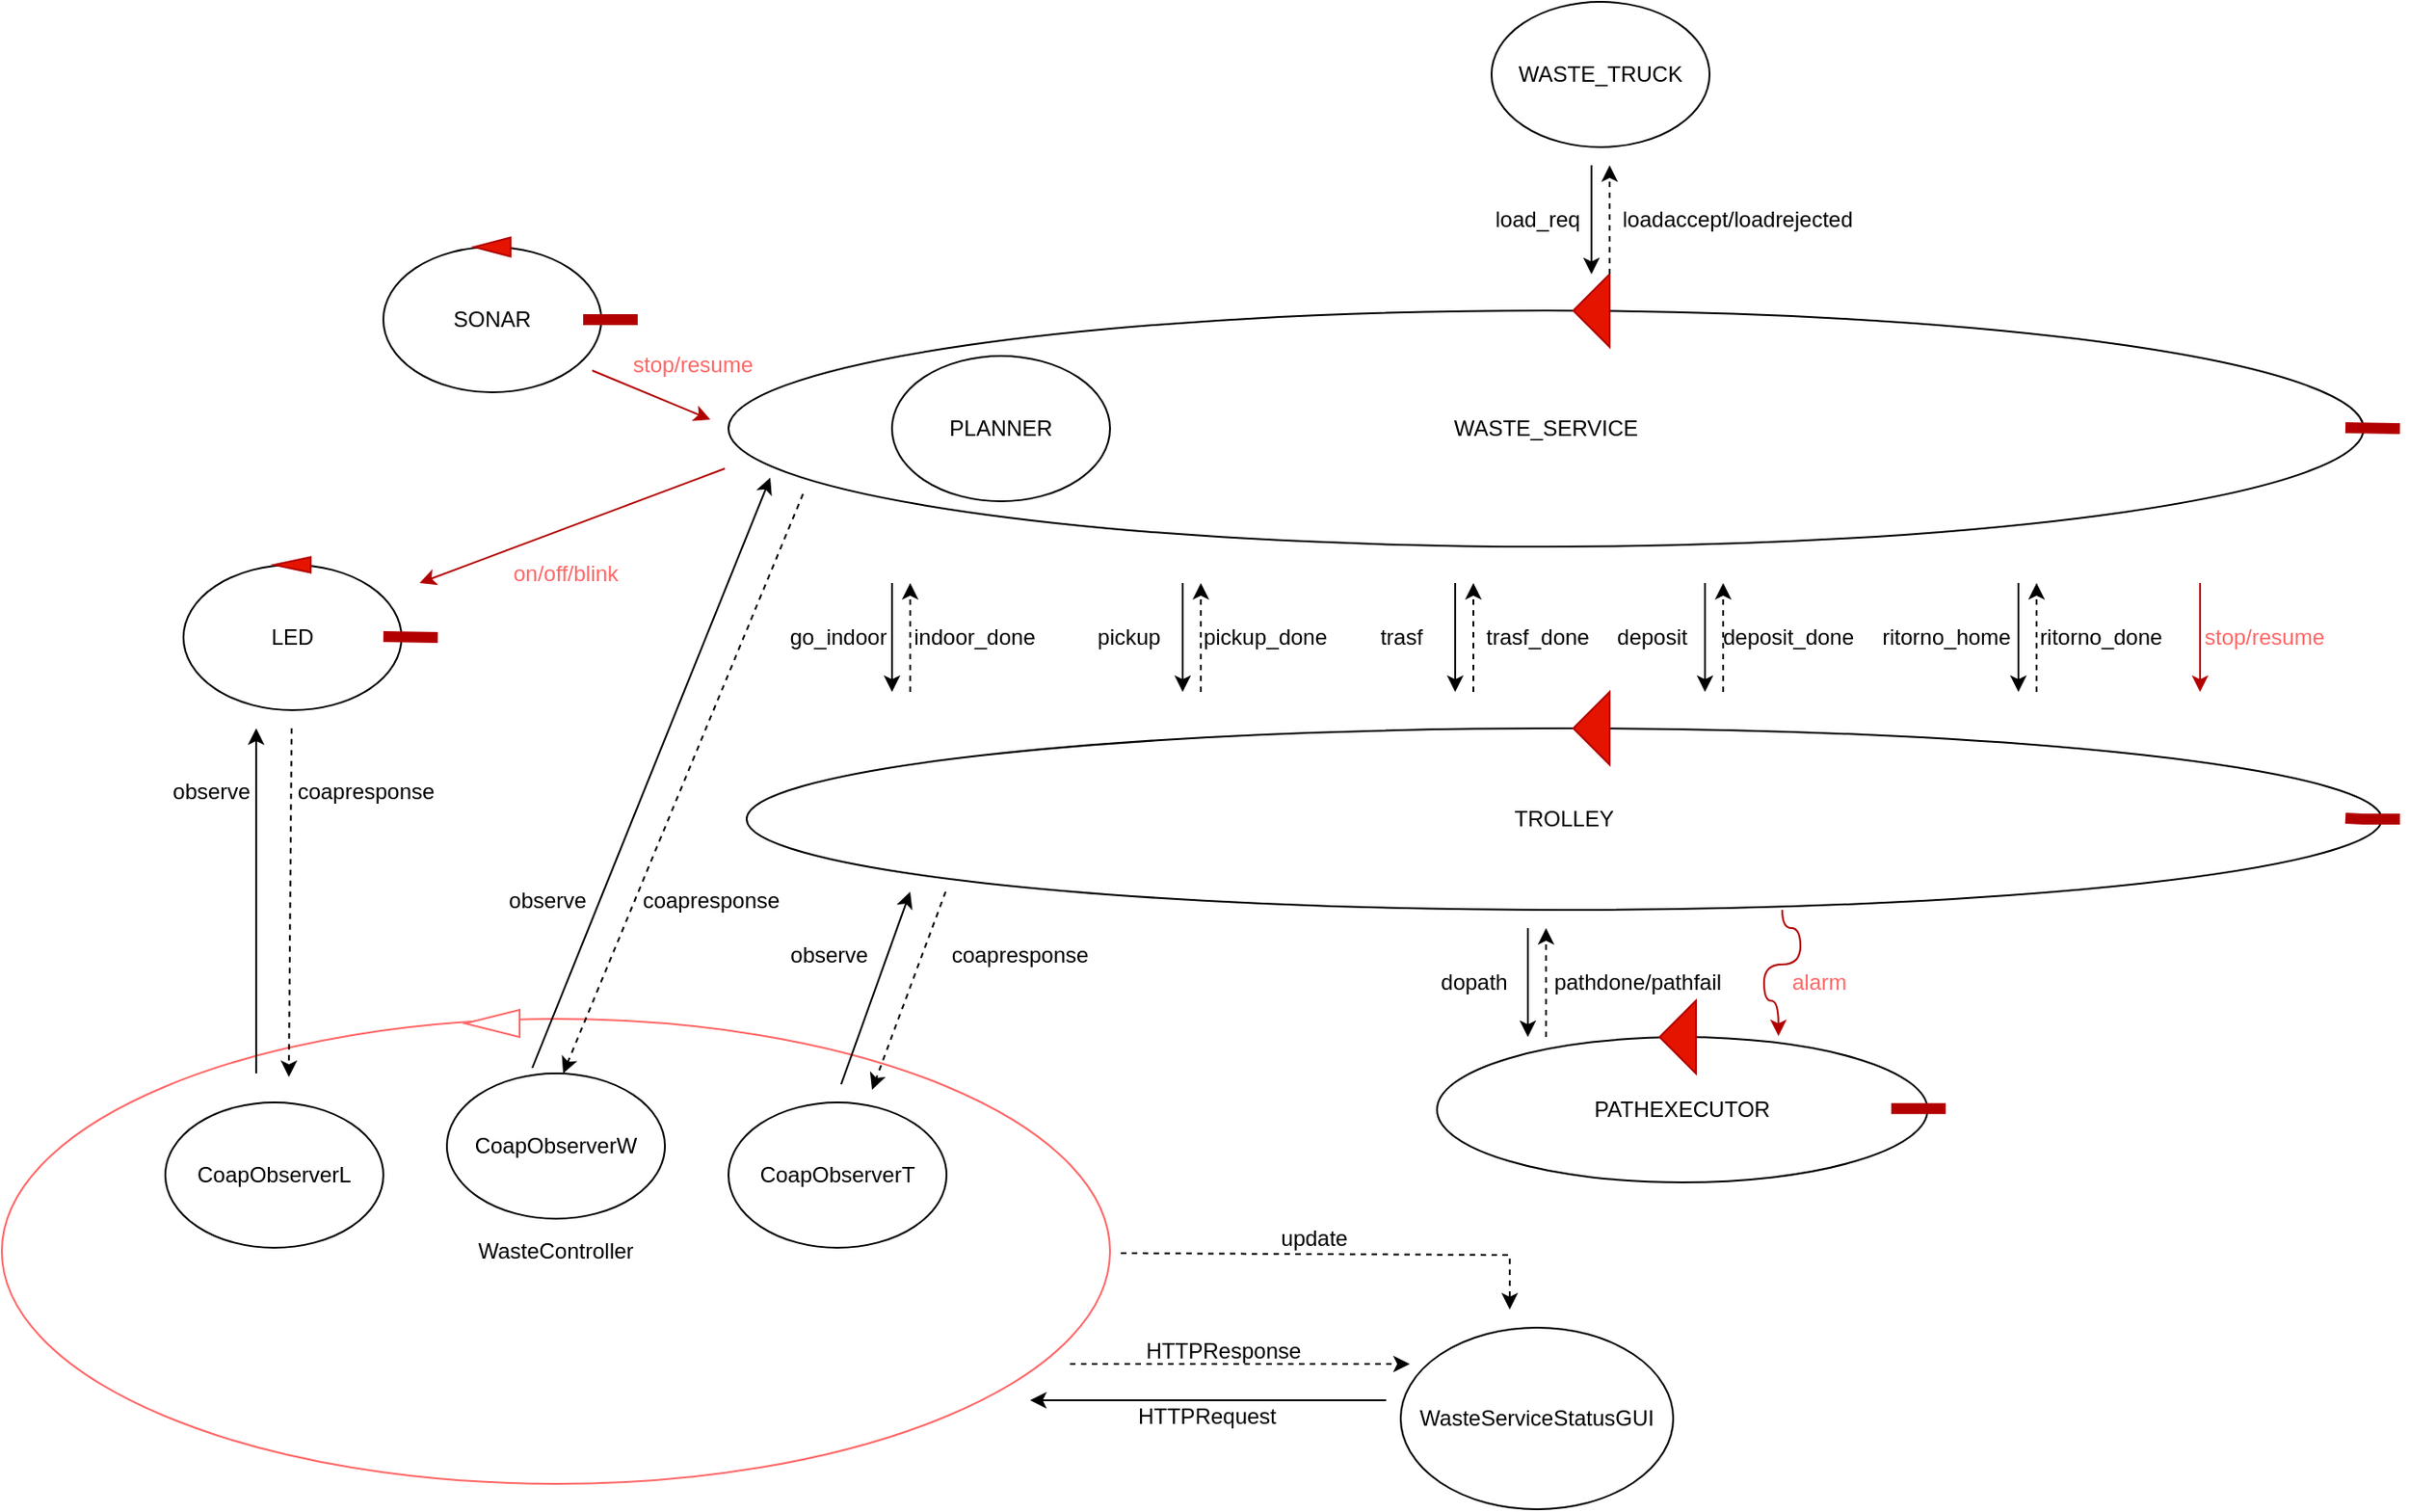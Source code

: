 <mxfile version="20.2.5" type="device" pages="2"><diagram id="VP4kHY7cP78jqSCIHrny" name="ArchitetturaFinale"><mxGraphModel dx="1298" dy="684" grid="1" gridSize="10" guides="1" tooltips="1" connect="1" arrows="1" fold="1" page="1" pageScale="1" pageWidth="827" pageHeight="1169" math="0" shadow="0"><root><mxCell id="0"/><mxCell id="1" parent="0"/><mxCell id="ic31pjHeyHfsKh_w9SgN-1" value="WASTE_TRUCK" style="ellipse;whiteSpace=wrap;html=1;" parent="1" vertex="1"><mxGeometry x="820" y="90" width="120" height="80" as="geometry"/></mxCell><mxCell id="ic31pjHeyHfsKh_w9SgN-2" value="WASTE_SERVICE" style="ellipse;whiteSpace=wrap;html=1;" parent="1" vertex="1"><mxGeometry x="400" y="260" width="900" height="130" as="geometry"/></mxCell><mxCell id="ic31pjHeyHfsKh_w9SgN-3" value="" style="shape=mxgraph.arrows2.wedgeArrow;html=1;fillColor=#e51400;bendable=0;rounded=0;strokeColor=#B20000;" parent="1" edge="1"><mxGeometry width="100" height="100" relative="1" as="geometry"><mxPoint x="885" y="260" as="sourcePoint"/><mxPoint x="865" y="260" as="targetPoint"/></mxGeometry></mxCell><mxCell id="ic31pjHeyHfsKh_w9SgN-4" value="" style="endArrow=none;html=1;rounded=0;fillColor=#e51400;strokeColor=#B20000;strokeWidth=6;" parent="1" edge="1"><mxGeometry width="50" height="50" relative="1" as="geometry"><mxPoint x="1290" y="324.5" as="sourcePoint"/><mxPoint x="1320" y="325" as="targetPoint"/></mxGeometry></mxCell><mxCell id="ic31pjHeyHfsKh_w9SgN-5" value="PLANNER" style="ellipse;whiteSpace=wrap;html=1;" parent="1" vertex="1"><mxGeometry x="490" y="285" width="120" height="80" as="geometry"/></mxCell><mxCell id="ic31pjHeyHfsKh_w9SgN-6" value="TROLLEY" style="ellipse;whiteSpace=wrap;html=1;" parent="1" vertex="1"><mxGeometry x="410" y="490" width="900" height="100" as="geometry"/></mxCell><mxCell id="ic31pjHeyHfsKh_w9SgN-7" value="" style="endArrow=none;html=1;rounded=0;fillColor=#e51400;strokeColor=#B20000;strokeWidth=6;" parent="1" edge="1"><mxGeometry width="50" height="50" relative="1" as="geometry"><mxPoint x="1290" y="539.5" as="sourcePoint"/><mxPoint x="1320" y="540" as="targetPoint"/><Array as="points"><mxPoint x="1300" y="540"/></Array></mxGeometry></mxCell><mxCell id="ic31pjHeyHfsKh_w9SgN-8" value="" style="endArrow=classic;html=1;rounded=0;strokeWidth=1;" parent="1" edge="1"><mxGeometry width="50" height="50" relative="1" as="geometry"><mxPoint x="490" y="410" as="sourcePoint"/><mxPoint x="490" y="470" as="targetPoint"/></mxGeometry></mxCell><mxCell id="ic31pjHeyHfsKh_w9SgN-9" value="go_indoor" style="text;html=1;align=center;verticalAlign=middle;resizable=0;points=[];autosize=1;strokeColor=none;fillColor=none;" parent="1" vertex="1"><mxGeometry x="420" y="425" width="80" height="30" as="geometry"/></mxCell><mxCell id="ic31pjHeyHfsKh_w9SgN-10" value="" style="endArrow=classic;html=1;rounded=0;strokeWidth=1;dashed=1;" parent="1" edge="1"><mxGeometry width="50" height="50" relative="1" as="geometry"><mxPoint x="500" y="470" as="sourcePoint"/><mxPoint x="500" y="410" as="targetPoint"/></mxGeometry></mxCell><mxCell id="ic31pjHeyHfsKh_w9SgN-11" value="indoor_done" style="text;html=1;align=center;verticalAlign=middle;resizable=0;points=[];autosize=1;strokeColor=none;fillColor=none;" parent="1" vertex="1"><mxGeometry x="490" y="425" width="90" height="30" as="geometry"/></mxCell><mxCell id="ic31pjHeyHfsKh_w9SgN-12" value="" style="endArrow=classic;html=1;rounded=0;strokeWidth=1;" parent="1" edge="1"><mxGeometry width="50" height="50" relative="1" as="geometry"><mxPoint x="650" y="410" as="sourcePoint"/><mxPoint x="650" y="470" as="targetPoint"/></mxGeometry></mxCell><mxCell id="ic31pjHeyHfsKh_w9SgN-13" value="pickup" style="text;html=1;align=center;verticalAlign=middle;resizable=0;points=[];autosize=1;strokeColor=none;fillColor=none;" parent="1" vertex="1"><mxGeometry x="590" y="425" width="60" height="30" as="geometry"/></mxCell><mxCell id="ic31pjHeyHfsKh_w9SgN-14" value="" style="endArrow=classic;html=1;rounded=0;strokeWidth=1;dashed=1;" parent="1" edge="1"><mxGeometry width="50" height="50" relative="1" as="geometry"><mxPoint x="660" y="470" as="sourcePoint"/><mxPoint x="660" y="410" as="targetPoint"/></mxGeometry></mxCell><mxCell id="ic31pjHeyHfsKh_w9SgN-15" value="pickup_done" style="text;html=1;align=center;verticalAlign=middle;resizable=0;points=[];autosize=1;strokeColor=none;fillColor=none;" parent="1" vertex="1"><mxGeometry x="650" y="425" width="90" height="30" as="geometry"/></mxCell><mxCell id="ic31pjHeyHfsKh_w9SgN-16" value="" style="endArrow=classic;html=1;rounded=0;strokeWidth=1;" parent="1" edge="1"><mxGeometry width="50" height="50" relative="1" as="geometry"><mxPoint x="800" y="410" as="sourcePoint"/><mxPoint x="800" y="470" as="targetPoint"/></mxGeometry></mxCell><mxCell id="ic31pjHeyHfsKh_w9SgN-17" value="trasf" style="text;html=1;align=center;verticalAlign=middle;resizable=0;points=[];autosize=1;strokeColor=none;fillColor=none;" parent="1" vertex="1"><mxGeometry x="745" y="425" width="50" height="30" as="geometry"/></mxCell><mxCell id="ic31pjHeyHfsKh_w9SgN-18" value="" style="endArrow=classic;html=1;rounded=0;strokeWidth=1;dashed=1;" parent="1" edge="1"><mxGeometry width="50" height="50" relative="1" as="geometry"><mxPoint x="810" y="470" as="sourcePoint"/><mxPoint x="810" y="410" as="targetPoint"/></mxGeometry></mxCell><mxCell id="ic31pjHeyHfsKh_w9SgN-19" value="trasf_done" style="text;html=1;align=center;verticalAlign=middle;resizable=0;points=[];autosize=1;strokeColor=none;fillColor=none;" parent="1" vertex="1"><mxGeometry x="805" y="425" width="80" height="30" as="geometry"/></mxCell><mxCell id="ic31pjHeyHfsKh_w9SgN-20" value="" style="endArrow=classic;html=1;rounded=0;strokeWidth=1;" parent="1" edge="1"><mxGeometry width="50" height="50" relative="1" as="geometry"><mxPoint x="937.5" y="410" as="sourcePoint"/><mxPoint x="937.5" y="470" as="targetPoint"/><Array as="points"><mxPoint x="937.5" y="430"/></Array></mxGeometry></mxCell><mxCell id="ic31pjHeyHfsKh_w9SgN-21" value="deposit" style="text;html=1;align=center;verticalAlign=middle;resizable=0;points=[];autosize=1;strokeColor=none;fillColor=none;" parent="1" vertex="1"><mxGeometry x="877.5" y="425" width="60" height="30" as="geometry"/></mxCell><mxCell id="ic31pjHeyHfsKh_w9SgN-22" value="" style="endArrow=classic;html=1;rounded=0;strokeWidth=1;dashed=1;" parent="1" edge="1"><mxGeometry width="50" height="50" relative="1" as="geometry"><mxPoint x="947.5" y="470" as="sourcePoint"/><mxPoint x="947.5" y="410" as="targetPoint"/></mxGeometry></mxCell><mxCell id="ic31pjHeyHfsKh_w9SgN-23" value="deposit_done" style="text;html=1;align=center;verticalAlign=middle;resizable=0;points=[];autosize=1;strokeColor=none;fillColor=none;" parent="1" vertex="1"><mxGeometry x="932.5" y="425" width="100" height="30" as="geometry"/></mxCell><mxCell id="ic31pjHeyHfsKh_w9SgN-24" value="" style="endArrow=classic;html=1;rounded=0;strokeWidth=1;" parent="1" edge="1"><mxGeometry width="50" height="50" relative="1" as="geometry"><mxPoint x="1110" y="410" as="sourcePoint"/><mxPoint x="1110" y="470" as="targetPoint"/></mxGeometry></mxCell><mxCell id="ic31pjHeyHfsKh_w9SgN-25" value="ritorno_home" style="text;html=1;align=center;verticalAlign=middle;resizable=0;points=[];autosize=1;strokeColor=none;fillColor=none;" parent="1" vertex="1"><mxGeometry x="1025" y="425" width="90" height="30" as="geometry"/></mxCell><mxCell id="ic31pjHeyHfsKh_w9SgN-26" value="" style="endArrow=classic;html=1;rounded=0;strokeWidth=1;dashed=1;" parent="1" edge="1"><mxGeometry width="50" height="50" relative="1" as="geometry"><mxPoint x="1120" y="470" as="sourcePoint"/><mxPoint x="1120" y="410" as="targetPoint"/><Array as="points"><mxPoint x="1120" y="430"/></Array></mxGeometry></mxCell><mxCell id="ic31pjHeyHfsKh_w9SgN-27" value="ritorno_done" style="text;html=1;align=center;verticalAlign=middle;resizable=0;points=[];autosize=1;strokeColor=none;fillColor=none;" parent="1" vertex="1"><mxGeometry x="1110" y="425" width="90" height="30" as="geometry"/></mxCell><mxCell id="ic31pjHeyHfsKh_w9SgN-28" value="" style="endArrow=classic;html=1;rounded=0;strokeWidth=1;fillColor=#e51400;strokeColor=#B20000;" parent="1" edge="1"><mxGeometry width="50" height="50" relative="1" as="geometry"><mxPoint x="1210" y="410" as="sourcePoint"/><mxPoint x="1210" y="470" as="targetPoint"/></mxGeometry></mxCell><mxCell id="ic31pjHeyHfsKh_w9SgN-29" value="&lt;font color=&quot;#ff6666&quot;&gt;stop/resume&lt;/font&gt;" style="text;html=1;align=center;verticalAlign=middle;resizable=0;points=[];autosize=1;strokeColor=none;fillColor=none;" parent="1" vertex="1"><mxGeometry x="1200" y="425" width="90" height="30" as="geometry"/></mxCell><mxCell id="ic31pjHeyHfsKh_w9SgN-30" value="" style="endArrow=classic;html=1;rounded=0;strokeWidth=1;" parent="1" edge="1"><mxGeometry width="50" height="50" relative="1" as="geometry"><mxPoint x="875" y="180" as="sourcePoint"/><mxPoint x="875" y="240" as="targetPoint"/></mxGeometry></mxCell><mxCell id="ic31pjHeyHfsKh_w9SgN-31" value="load_req" style="text;html=1;align=center;verticalAlign=middle;resizable=0;points=[];autosize=1;strokeColor=none;fillColor=none;" parent="1" vertex="1"><mxGeometry x="810" y="195" width="70" height="30" as="geometry"/></mxCell><mxCell id="ic31pjHeyHfsKh_w9SgN-32" value="" style="endArrow=classic;html=1;rounded=0;strokeWidth=1;dashed=1;" parent="1" edge="1"><mxGeometry width="50" height="50" relative="1" as="geometry"><mxPoint x="885" y="240" as="sourcePoint"/><mxPoint x="885" y="180" as="targetPoint"/></mxGeometry></mxCell><mxCell id="ic31pjHeyHfsKh_w9SgN-33" value="loadaccept/loadrejected" style="text;html=1;align=center;verticalAlign=middle;resizable=0;points=[];autosize=1;strokeColor=none;fillColor=none;" parent="1" vertex="1"><mxGeometry x="880" y="195" width="150" height="30" as="geometry"/></mxCell><mxCell id="ic31pjHeyHfsKh_w9SgN-34" value="&lt;font color=&quot;#000000&quot;&gt;PATHEXECUTOR&lt;/font&gt;" style="ellipse;whiteSpace=wrap;html=1;fontColor=#FF6666;" parent="1" vertex="1"><mxGeometry x="790" y="660" width="270" height="80" as="geometry"/></mxCell><mxCell id="ic31pjHeyHfsKh_w9SgN-35" value="" style="endArrow=classic;html=1;rounded=0;strokeWidth=1;" parent="1" edge="1"><mxGeometry width="50" height="50" relative="1" as="geometry"><mxPoint x="840" y="600" as="sourcePoint"/><mxPoint x="840" y="660" as="targetPoint"/></mxGeometry></mxCell><mxCell id="ic31pjHeyHfsKh_w9SgN-36" value="dopath" style="text;html=1;align=center;verticalAlign=middle;resizable=0;points=[];autosize=1;strokeColor=none;fillColor=none;" parent="1" vertex="1"><mxGeometry x="780" y="615" width="60" height="30" as="geometry"/></mxCell><mxCell id="ic31pjHeyHfsKh_w9SgN-37" value="" style="endArrow=classic;html=1;rounded=0;strokeWidth=1;dashed=1;" parent="1" edge="1"><mxGeometry width="50" height="50" relative="1" as="geometry"><mxPoint x="850" y="660" as="sourcePoint"/><mxPoint x="850" y="600" as="targetPoint"/></mxGeometry></mxCell><mxCell id="ic31pjHeyHfsKh_w9SgN-38" value="pathdone/pathfail" style="text;html=1;align=center;verticalAlign=middle;resizable=0;points=[];autosize=1;strokeColor=none;fillColor=none;" parent="1" vertex="1"><mxGeometry x="840" y="615" width="120" height="30" as="geometry"/></mxCell><mxCell id="ic31pjHeyHfsKh_w9SgN-39" value="" style="endArrow=classic;html=1;rounded=0;strokeWidth=1;fillColor=#e51400;strokeColor=#B20000;edgeStyle=orthogonalEdgeStyle;curved=1;entryX=0.696;entryY=-0.007;entryDx=0;entryDy=0;entryPerimeter=0;" parent="1" target="ic31pjHeyHfsKh_w9SgN-34" edge="1"><mxGeometry width="50" height="50" relative="1" as="geometry"><mxPoint x="980" y="590" as="sourcePoint"/><mxPoint x="980" y="650" as="targetPoint"/><Array as="points"><mxPoint x="980" y="600"/><mxPoint x="990" y="600"/><mxPoint x="990" y="620"/><mxPoint x="970" y="620"/><mxPoint x="970" y="640"/><mxPoint x="978" y="640"/></Array></mxGeometry></mxCell><mxCell id="ic31pjHeyHfsKh_w9SgN-40" value="&lt;font color=&quot;#ff6666&quot;&gt;alarm&lt;/font&gt;" style="text;html=1;align=center;verticalAlign=middle;resizable=0;points=[];autosize=1;strokeColor=none;fillColor=none;fontColor=#000000;" parent="1" vertex="1"><mxGeometry x="975" y="615" width="50" height="30" as="geometry"/></mxCell><mxCell id="ic31pjHeyHfsKh_w9SgN-41" value="LED" style="ellipse;whiteSpace=wrap;html=1;" parent="1" vertex="1"><mxGeometry x="100" y="400" width="120" height="80" as="geometry"/></mxCell><mxCell id="ic31pjHeyHfsKh_w9SgN-42" value="" style="shape=mxgraph.arrows2.wedgeArrow;html=1;fillColor=#e51400;bendable=0;rounded=0;strokeColor=#B20000;" parent="1" edge="1"><mxGeometry width="100" height="100" relative="1" as="geometry"><mxPoint x="885" y="490" as="sourcePoint"/><mxPoint x="865" y="490" as="targetPoint"/></mxGeometry></mxCell><mxCell id="ic31pjHeyHfsKh_w9SgN-43" value="" style="endArrow=none;html=1;rounded=0;fillColor=#e51400;strokeColor=#B20000;strokeWidth=6;" parent="1" edge="1"><mxGeometry width="50" height="50" relative="1" as="geometry"><mxPoint x="210" y="439.5" as="sourcePoint"/><mxPoint x="240" y="440" as="targetPoint"/></mxGeometry></mxCell><mxCell id="ic31pjHeyHfsKh_w9SgN-44" value="" style="shape=mxgraph.arrows2.wedgeArrow;html=1;fillColor=#e51400;bendable=0;rounded=0;strokeColor=#B20000;startWidth=4.211;" parent="1" edge="1"><mxGeometry width="100" height="100" relative="1" as="geometry"><mxPoint x="170" y="400" as="sourcePoint"/><mxPoint x="150" y="400" as="targetPoint"/></mxGeometry></mxCell><mxCell id="ic31pjHeyHfsKh_w9SgN-45" value="SONAR" style="ellipse;whiteSpace=wrap;html=1;" parent="1" vertex="1"><mxGeometry x="210" y="225" width="120" height="80" as="geometry"/></mxCell><mxCell id="ic31pjHeyHfsKh_w9SgN-46" value="" style="endArrow=none;html=1;rounded=0;fillColor=#e51400;strokeColor=#B20000;strokeWidth=6;" parent="1" edge="1"><mxGeometry width="50" height="50" relative="1" as="geometry"><mxPoint x="320" y="265" as="sourcePoint"/><mxPoint x="350" y="265" as="targetPoint"/></mxGeometry></mxCell><mxCell id="ic31pjHeyHfsKh_w9SgN-47" value="" style="shape=mxgraph.arrows2.wedgeArrow;html=1;fillColor=#e51400;bendable=0;rounded=0;strokeColor=#B20000;startWidth=5.263;" parent="1" edge="1"><mxGeometry width="100" height="100" relative="1" as="geometry"><mxPoint x="280" y="225" as="sourcePoint"/><mxPoint x="260" y="225" as="targetPoint"/></mxGeometry></mxCell><mxCell id="ic31pjHeyHfsKh_w9SgN-48" value="" style="endArrow=classic;html=1;rounded=0;strokeWidth=1;fillColor=#e51400;strokeColor=#B20000;" parent="1" edge="1"><mxGeometry width="50" height="50" relative="1" as="geometry"><mxPoint x="398" y="347" as="sourcePoint"/><mxPoint x="230" y="410" as="targetPoint"/></mxGeometry></mxCell><mxCell id="ic31pjHeyHfsKh_w9SgN-49" value="&lt;font color=&quot;#ff6666&quot;&gt;on/off/blink&lt;/font&gt;" style="text;html=1;align=center;verticalAlign=middle;resizable=0;points=[];autosize=1;strokeColor=none;fillColor=none;" parent="1" vertex="1"><mxGeometry x="270" y="390" width="80" height="30" as="geometry"/></mxCell><mxCell id="ic31pjHeyHfsKh_w9SgN-50" value="" style="endArrow=classic;html=1;rounded=0;strokeWidth=1;fillColor=#e51400;strokeColor=#B20000;" parent="1" edge="1"><mxGeometry width="50" height="50" relative="1" as="geometry"><mxPoint x="325" y="293.0" as="sourcePoint"/><mxPoint x="390" y="320" as="targetPoint"/></mxGeometry></mxCell><mxCell id="ic31pjHeyHfsKh_w9SgN-51" value="&lt;font color=&quot;#ff6666&quot;&gt;stop/resume&lt;/font&gt;" style="text;html=1;align=center;verticalAlign=middle;resizable=0;points=[];autosize=1;strokeColor=none;fillColor=none;" parent="1" vertex="1"><mxGeometry x="335" y="275" width="90" height="30" as="geometry"/></mxCell><mxCell id="ic31pjHeyHfsKh_w9SgN-56" value="&lt;font color=&quot;#000000&quot;&gt;observe&lt;br&gt;&lt;/font&gt;" style="text;html=1;align=center;verticalAlign=middle;resizable=0;points=[];autosize=1;strokeColor=none;fillColor=none;fontColor=#FF6666;" parent="1" vertex="1"><mxGeometry x="80" y="510" width="70" height="30" as="geometry"/></mxCell><mxCell id="ic31pjHeyHfsKh_w9SgN-57" value="coapresponse" style="text;html=1;align=center;verticalAlign=middle;resizable=0;points=[];autosize=1;strokeColor=none;fillColor=none;fontColor=#000000;" parent="1" vertex="1"><mxGeometry x="150" y="510" width="100" height="30" as="geometry"/></mxCell><mxCell id="ic31pjHeyHfsKh_w9SgN-60" value="&lt;font color=&quot;#000000&quot;&gt;observe&lt;br&gt;&lt;/font&gt;" style="text;html=1;align=center;verticalAlign=middle;resizable=0;points=[];autosize=1;strokeColor=none;fillColor=none;fontColor=#FF6666;" parent="1" vertex="1"><mxGeometry x="420" y="600" width="70" height="30" as="geometry"/></mxCell><mxCell id="ic31pjHeyHfsKh_w9SgN-61" value="coapresponse" style="text;html=1;align=center;verticalAlign=middle;resizable=0;points=[];autosize=1;strokeColor=none;fillColor=none;fontColor=#000000;" parent="1" vertex="1"><mxGeometry x="510" y="600" width="100" height="30" as="geometry"/></mxCell><mxCell id="ic31pjHeyHfsKh_w9SgN-62" value="" style="endArrow=none;html=1;rounded=0;fillColor=#e51400;strokeColor=#B20000;strokeWidth=6;" parent="1" edge="1"><mxGeometry width="50" height="50" relative="1" as="geometry"><mxPoint x="1040" y="699.33" as="sourcePoint"/><mxPoint x="1070" y="699.33" as="targetPoint"/></mxGeometry></mxCell><mxCell id="ic31pjHeyHfsKh_w9SgN-63" value="" style="shape=mxgraph.arrows2.wedgeArrow;html=1;fillColor=#e51400;bendable=0;rounded=0;strokeColor=#B20000;" parent="1" edge="1"><mxGeometry width="100" height="100" relative="1" as="geometry"><mxPoint x="932.5" y="660" as="sourcePoint"/><mxPoint x="912.5" y="660" as="targetPoint"/></mxGeometry></mxCell><mxCell id="ic31pjHeyHfsKh_w9SgN-66" value="WasteServiceStatusGUI" style="ellipse;whiteSpace=wrap;html=1;" parent="1" vertex="1"><mxGeometry x="770" y="820" width="150" height="100" as="geometry"/></mxCell><mxCell id="ic31pjHeyHfsKh_w9SgN-65" value="WasteController" style="ellipse;whiteSpace=wrap;html=1;strokeColor=#FF6666;" parent="1" vertex="1"><mxGeometry y="650" width="610" height="256" as="geometry"/></mxCell><mxCell id="ic31pjHeyHfsKh_w9SgN-53" value="CoapObserverL" style="ellipse;whiteSpace=wrap;html=1;" parent="1" vertex="1"><mxGeometry x="90" y="696" width="120" height="80" as="geometry"/></mxCell><mxCell id="ic31pjHeyHfsKh_w9SgN-64" value="CoapObserverW" style="ellipse;whiteSpace=wrap;html=1;" parent="1" vertex="1"><mxGeometry x="245" y="680" width="120" height="80" as="geometry"/></mxCell><mxCell id="ic31pjHeyHfsKh_w9SgN-68" value="" style="html=1;shadow=0;dashed=0;align=center;verticalAlign=middle;shape=mxgraph.arrows2.arrow;dy=0.6;dx=40;flipH=1;notch=0;fontColor=#000000;strokeColor=#FF6666;" parent="1" vertex="1"><mxGeometry x="255" y="645" width="30" height="15" as="geometry"/></mxCell><mxCell id="ic31pjHeyHfsKh_w9SgN-52" value="CoapObserverT" style="ellipse;whiteSpace=wrap;html=1;" parent="1" vertex="1"><mxGeometry x="400" y="696" width="120" height="80" as="geometry"/></mxCell><mxCell id="ic31pjHeyHfsKh_w9SgN-54" value="" style="endArrow=classic;html=1;rounded=0;fontColor=#FF6666;curved=1;" parent="1" edge="1"><mxGeometry width="50" height="50" relative="1" as="geometry"><mxPoint x="140" y="680" as="sourcePoint"/><mxPoint x="140" y="490" as="targetPoint"/></mxGeometry></mxCell><mxCell id="ic31pjHeyHfsKh_w9SgN-55" value="" style="endArrow=classic;html=1;rounded=0;fontColor=#FF6666;curved=1;dashed=1;" parent="1" edge="1"><mxGeometry width="50" height="50" relative="1" as="geometry"><mxPoint x="159.5" y="490" as="sourcePoint"/><mxPoint x="158" y="682" as="targetPoint"/></mxGeometry></mxCell><mxCell id="ic31pjHeyHfsKh_w9SgN-58" value="" style="endArrow=classic;html=1;rounded=0;fontColor=#FF6666;curved=1;" parent="1" edge="1"><mxGeometry width="50" height="50" relative="1" as="geometry"><mxPoint x="462" y="686" as="sourcePoint"/><mxPoint x="500" y="580" as="targetPoint"/></mxGeometry></mxCell><mxCell id="ic31pjHeyHfsKh_w9SgN-59" value="" style="endArrow=classic;html=1;rounded=0;fontColor=#FF6666;curved=1;dashed=1;" parent="1" edge="1"><mxGeometry width="50" height="50" relative="1" as="geometry"><mxPoint x="519.5" y="580" as="sourcePoint"/><mxPoint x="479" y="689" as="targetPoint"/></mxGeometry></mxCell><mxCell id="ic31pjHeyHfsKh_w9SgN-70" value="&lt;font color=&quot;#000000&quot;&gt;observe&lt;br&gt;&lt;/font&gt;" style="text;html=1;align=center;verticalAlign=middle;resizable=0;points=[];autosize=1;strokeColor=none;fillColor=none;fontColor=#FF6666;" parent="1" vertex="1"><mxGeometry x="265" y="570" width="70" height="30" as="geometry"/></mxCell><mxCell id="ic31pjHeyHfsKh_w9SgN-71" value="coapresponse" style="text;html=1;align=center;verticalAlign=middle;resizable=0;points=[];autosize=1;strokeColor=none;fillColor=none;fontColor=#000000;" parent="1" vertex="1"><mxGeometry x="340" y="570" width="100" height="30" as="geometry"/></mxCell><mxCell id="ic31pjHeyHfsKh_w9SgN-72" value="" style="endArrow=classic;html=1;rounded=0;fontColor=#FF6666;curved=1;" parent="1" edge="1"><mxGeometry width="50" height="50" relative="1" as="geometry"><mxPoint x="292" y="677" as="sourcePoint"/><mxPoint x="423" y="352" as="targetPoint"/></mxGeometry></mxCell><mxCell id="ic31pjHeyHfsKh_w9SgN-73" value="" style="endArrow=classic;html=1;rounded=0;fontColor=#FF6666;curved=1;dashed=1;" parent="1" edge="1"><mxGeometry width="50" height="50" relative="1" as="geometry"><mxPoint x="441" y="361" as="sourcePoint"/><mxPoint x="309" y="680" as="targetPoint"/></mxGeometry></mxCell><mxCell id="ic31pjHeyHfsKh_w9SgN-74" value="" style="endArrow=classic;html=1;rounded=0;strokeWidth=1;" parent="1" edge="1"><mxGeometry width="50" height="50" relative="1" as="geometry"><mxPoint x="762" y="860" as="sourcePoint"/><mxPoint x="566" y="860" as="targetPoint"/></mxGeometry></mxCell><mxCell id="ic31pjHeyHfsKh_w9SgN-75" value="HTTPRequest" style="text;html=1;align=center;verticalAlign=middle;resizable=0;points=[];autosize=1;strokeColor=none;fillColor=none;" parent="1" vertex="1"><mxGeometry x="613" y="854" width="100" height="30" as="geometry"/></mxCell><mxCell id="ic31pjHeyHfsKh_w9SgN-76" value="" style="endArrow=classic;html=1;rounded=0;strokeWidth=1;dashed=1;" parent="1" edge="1"><mxGeometry width="50" height="50" relative="1" as="geometry"><mxPoint x="588" y="840" as="sourcePoint"/><mxPoint x="775" y="840" as="targetPoint"/></mxGeometry></mxCell><mxCell id="ic31pjHeyHfsKh_w9SgN-77" value="HTTPResponse" style="text;html=1;align=center;verticalAlign=middle;resizable=0;points=[];autosize=1;strokeColor=none;fillColor=none;" parent="1" vertex="1"><mxGeometry x="617" y="818" width="110" height="30" as="geometry"/></mxCell><mxCell id="ic31pjHeyHfsKh_w9SgN-79" value="" style="endArrow=classic;html=1;rounded=0;fontColor=#000000;strokeWidth=1;dashed=1;" parent="1" edge="1"><mxGeometry width="50" height="50" relative="1" as="geometry"><mxPoint x="616" y="779" as="sourcePoint"/><mxPoint x="830" y="810" as="targetPoint"/><Array as="points"><mxPoint x="830" y="780"/></Array></mxGeometry></mxCell><mxCell id="ic31pjHeyHfsKh_w9SgN-80" value="update" style="text;html=1;align=center;verticalAlign=middle;resizable=0;points=[];autosize=1;strokeColor=none;fillColor=none;fontColor=#000000;" parent="1" vertex="1"><mxGeometry x="692" y="756" width="60" height="30" as="geometry"/></mxCell></root></mxGraphModel></diagram><diagram id="75qsMgO3ALpxgcG1Wgg1" name="ArchFinalectx"><mxGraphModel dx="1038" dy="547" grid="1" gridSize="10" guides="1" tooltips="1" connect="1" arrows="1" fold="1" page="1" pageScale="1" pageWidth="827" pageHeight="1169" math="0" shadow="0"><root><mxCell id="0"/><mxCell id="1" parent="0"/><mxCell id="TPqhM7V7-nzwhLJYpFRa-1" value="" style="rounded=1;whiteSpace=wrap;html=1;fontColor=#FF3333;" vertex="1" parent="1"><mxGeometry x="153" y="190" width="200" height="145" as="geometry"/></mxCell><mxCell id="TPqhM7V7-nzwhLJYpFRa-2" value="&lt;font color=&quot;#000000&quot;&gt;observe&lt;br&gt;&lt;/font&gt;" style="text;html=1;align=center;verticalAlign=middle;resizable=0;points=[];autosize=1;strokeColor=none;fillColor=none;fontColor=#FF6666;" vertex="1" parent="1"><mxGeometry x="190" y="510" width="70" height="30" as="geometry"/></mxCell><mxCell id="TPqhM7V7-nzwhLJYpFRa-3" value="" style="rounded=1;whiteSpace=wrap;html=1;fontColor=#000000;" vertex="1" parent="1"><mxGeometry x="988" y="615" width="305" height="125" as="geometry"/></mxCell><mxCell id="TPqhM7V7-nzwhLJYpFRa-4" value="" style="rounded=1;whiteSpace=wrap;html=1;fontColor=#000000;" vertex="1" parent="1"><mxGeometry x="423" y="155.8" width="1160" height="434.2" as="geometry"/></mxCell><mxCell id="TPqhM7V7-nzwhLJYpFRa-5" value="&lt;font color=&quot;#ff6666&quot;&gt;on/off/blink&lt;/font&gt;" style="text;html=1;align=center;verticalAlign=middle;resizable=0;points=[];autosize=1;strokeColor=none;fillColor=none;" vertex="1" parent="1"><mxGeometry x="393" y="390" width="80" height="30" as="geometry"/></mxCell><mxCell id="TPqhM7V7-nzwhLJYpFRa-6" value="" style="rounded=1;whiteSpace=wrap;html=1;fontColor=#FF3333;" vertex="1" parent="1"><mxGeometry x="160" y="360" width="200" height="145" as="geometry"/></mxCell><mxCell id="TPqhM7V7-nzwhLJYpFRa-7" value="LED" style="ellipse;whiteSpace=wrap;html=1;" vertex="1" parent="1"><mxGeometry x="193" y="395.4" width="120" height="80" as="geometry"/></mxCell><mxCell id="TPqhM7V7-nzwhLJYpFRa-8" value="" style="endArrow=none;html=1;rounded=0;fillColor=#e51400;strokeColor=#B20000;strokeWidth=6;" edge="1" parent="1"><mxGeometry width="50" height="50" relative="1" as="geometry"><mxPoint x="303" y="434.9" as="sourcePoint"/><mxPoint x="333" y="435.4" as="targetPoint"/></mxGeometry></mxCell><mxCell id="TPqhM7V7-nzwhLJYpFRa-9" value="" style="shape=mxgraph.arrows2.wedgeArrow;html=1;fillColor=#e51400;bendable=0;rounded=0;strokeColor=#B20000;startWidth=4.138;" edge="1" parent="1"><mxGeometry width="100" height="100" relative="1" as="geometry"><mxPoint x="263" y="395" as="sourcePoint"/><mxPoint x="243" y="395" as="targetPoint"/></mxGeometry></mxCell><mxCell id="TPqhM7V7-nzwhLJYpFRa-10" value="SONAR" style="ellipse;whiteSpace=wrap;html=1;" vertex="1" parent="1"><mxGeometry x="193" y="215.8" width="120" height="80" as="geometry"/></mxCell><mxCell id="TPqhM7V7-nzwhLJYpFRa-11" value="" style="endArrow=none;html=1;rounded=0;fillColor=#e51400;strokeColor=#B20000;strokeWidth=6;" edge="1" parent="1"><mxGeometry width="50" height="50" relative="1" as="geometry"><mxPoint x="303" y="255.8" as="sourcePoint"/><mxPoint x="333" y="255.8" as="targetPoint"/></mxGeometry></mxCell><mxCell id="TPqhM7V7-nzwhLJYpFRa-12" value="" style="shape=mxgraph.arrows2.wedgeArrow;html=1;fillColor=#e51400;bendable=0;rounded=0;strokeColor=#B20000;exitX=0.579;exitY=-0.005;exitDx=0;exitDy=0;exitPerimeter=0;startWidth=4.138;" edge="1" parent="1" source="TPqhM7V7-nzwhLJYpFRa-10"><mxGeometry width="100" height="100" relative="1" as="geometry"><mxPoint x="263" y="215.8" as="sourcePoint"/><mxPoint x="243" y="215.8" as="targetPoint"/></mxGeometry></mxCell><mxCell id="TPqhM7V7-nzwhLJYpFRa-13" value="" style="endArrow=classic;html=1;rounded=0;strokeWidth=1;fillColor=#e51400;strokeColor=#B20000;edgeStyle=orthogonalEdgeStyle;curved=1;" edge="1" parent="1"><mxGeometry width="50" height="50" relative="1" as="geometry"><mxPoint x="313" y="276.9" as="sourcePoint"/><mxPoint x="423" y="275.4" as="targetPoint"/><Array as="points"><mxPoint x="313" y="265.4"/><mxPoint x="368" y="265.4"/><mxPoint x="368" y="285.4"/><mxPoint x="403" y="285.4"/><mxPoint x="403" y="275.4"/></Array></mxGeometry></mxCell><mxCell id="TPqhM7V7-nzwhLJYpFRa-14" value="&lt;font color=&quot;#ff3333&quot;&gt;sonardata&lt;/font&gt;" style="text;html=1;align=center;verticalAlign=middle;resizable=0;points=[];autosize=1;strokeColor=none;fillColor=none;" vertex="1" parent="1"><mxGeometry x="313" y="275.4" width="80" height="30" as="geometry"/></mxCell><mxCell id="TPqhM7V7-nzwhLJYpFRa-15" value="&lt;font color=&quot;#000000&quot;&gt;ctxraspy&lt;/font&gt;" style="text;html=1;align=center;verticalAlign=middle;resizable=0;points=[];autosize=1;strokeColor=none;fillColor=none;fontColor=#FF3333;" vertex="1" parent="1"><mxGeometry x="160" y="360" width="70" height="30" as="geometry"/></mxCell><mxCell id="TPqhM7V7-nzwhLJYpFRa-16" value="" style="endArrow=classic;html=1;rounded=0;strokeWidth=1;fillColor=#e51400;strokeColor=#B20000;" edge="1" parent="1"><mxGeometry width="50" height="50" relative="1" as="geometry"><mxPoint x="631" y="317" as="sourcePoint"/><mxPoint x="316" y="413" as="targetPoint"/></mxGeometry></mxCell><mxCell id="TPqhM7V7-nzwhLJYpFRa-17" value="WASTE_TRUCK" style="ellipse;whiteSpace=wrap;html=1;" vertex="1" parent="1"><mxGeometry x="1053" y="60" width="120" height="80" as="geometry"/></mxCell><mxCell id="TPqhM7V7-nzwhLJYpFRa-18" value="WASTE_SERVICE" style="ellipse;whiteSpace=wrap;html=1;" vertex="1" parent="1"><mxGeometry x="633" y="230" width="900" height="130" as="geometry"/></mxCell><mxCell id="TPqhM7V7-nzwhLJYpFRa-19" value="" style="shape=mxgraph.arrows2.wedgeArrow;html=1;fillColor=#e51400;bendable=0;rounded=0;strokeColor=#B20000;startWidth=5;" edge="1" parent="1"><mxGeometry width="100" height="100" relative="1" as="geometry"><mxPoint x="1118" y="230" as="sourcePoint"/><mxPoint x="1098" y="230" as="targetPoint"/></mxGeometry></mxCell><mxCell id="TPqhM7V7-nzwhLJYpFRa-20" value="" style="endArrow=none;html=1;rounded=0;fillColor=#e51400;strokeColor=#B20000;strokeWidth=6;" edge="1" parent="1"><mxGeometry width="50" height="50" relative="1" as="geometry"><mxPoint x="1523" y="294.5" as="sourcePoint"/><mxPoint x="1553" y="295" as="targetPoint"/></mxGeometry></mxCell><mxCell id="TPqhM7V7-nzwhLJYpFRa-21" value="PLANNER" style="ellipse;whiteSpace=wrap;html=1;" vertex="1" parent="1"><mxGeometry x="723" y="255" width="120" height="80" as="geometry"/></mxCell><mxCell id="TPqhM7V7-nzwhLJYpFRa-22" value="TROLLEY" style="ellipse;whiteSpace=wrap;html=1;" vertex="1" parent="1"><mxGeometry x="643" y="460" width="900" height="100" as="geometry"/></mxCell><mxCell id="TPqhM7V7-nzwhLJYpFRa-23" value="" style="endArrow=none;html=1;rounded=0;fillColor=#e51400;strokeColor=#B20000;strokeWidth=6;" edge="1" parent="1"><mxGeometry width="50" height="50" relative="1" as="geometry"><mxPoint x="1523" y="509.5" as="sourcePoint"/><mxPoint x="1553" y="510" as="targetPoint"/><Array as="points"><mxPoint x="1533" y="510"/></Array></mxGeometry></mxCell><mxCell id="TPqhM7V7-nzwhLJYpFRa-24" value="" style="endArrow=classic;html=1;rounded=0;strokeWidth=1;" edge="1" parent="1"><mxGeometry width="50" height="50" relative="1" as="geometry"><mxPoint x="723" y="380" as="sourcePoint"/><mxPoint x="723" y="440" as="targetPoint"/></mxGeometry></mxCell><mxCell id="TPqhM7V7-nzwhLJYpFRa-25" value="go_indoor" style="text;html=1;align=center;verticalAlign=middle;resizable=0;points=[];autosize=1;strokeColor=none;fillColor=none;" vertex="1" parent="1"><mxGeometry x="653" y="395" width="80" height="30" as="geometry"/></mxCell><mxCell id="TPqhM7V7-nzwhLJYpFRa-26" value="" style="endArrow=classic;html=1;rounded=0;strokeWidth=1;dashed=1;" edge="1" parent="1"><mxGeometry width="50" height="50" relative="1" as="geometry"><mxPoint x="733" y="440" as="sourcePoint"/><mxPoint x="733" y="380" as="targetPoint"/></mxGeometry></mxCell><mxCell id="TPqhM7V7-nzwhLJYpFRa-27" value="indoor_done" style="text;html=1;align=center;verticalAlign=middle;resizable=0;points=[];autosize=1;strokeColor=none;fillColor=none;" vertex="1" parent="1"><mxGeometry x="723" y="395" width="90" height="30" as="geometry"/></mxCell><mxCell id="TPqhM7V7-nzwhLJYpFRa-28" value="" style="endArrow=classic;html=1;rounded=0;strokeWidth=1;" edge="1" parent="1"><mxGeometry width="50" height="50" relative="1" as="geometry"><mxPoint x="883" y="380" as="sourcePoint"/><mxPoint x="883" y="440" as="targetPoint"/></mxGeometry></mxCell><mxCell id="TPqhM7V7-nzwhLJYpFRa-29" value="pickup" style="text;html=1;align=center;verticalAlign=middle;resizable=0;points=[];autosize=1;strokeColor=none;fillColor=none;" vertex="1" parent="1"><mxGeometry x="823" y="395" width="60" height="30" as="geometry"/></mxCell><mxCell id="TPqhM7V7-nzwhLJYpFRa-30" value="" style="endArrow=classic;html=1;rounded=0;strokeWidth=1;dashed=1;" edge="1" parent="1"><mxGeometry width="50" height="50" relative="1" as="geometry"><mxPoint x="893" y="440" as="sourcePoint"/><mxPoint x="893" y="380" as="targetPoint"/></mxGeometry></mxCell><mxCell id="TPqhM7V7-nzwhLJYpFRa-31" value="pickup_done" style="text;html=1;align=center;verticalAlign=middle;resizable=0;points=[];autosize=1;strokeColor=none;fillColor=none;" vertex="1" parent="1"><mxGeometry x="883" y="395" width="90" height="30" as="geometry"/></mxCell><mxCell id="TPqhM7V7-nzwhLJYpFRa-32" value="" style="endArrow=classic;html=1;rounded=0;strokeWidth=1;" edge="1" parent="1"><mxGeometry width="50" height="50" relative="1" as="geometry"><mxPoint x="1033" y="380" as="sourcePoint"/><mxPoint x="1033" y="440" as="targetPoint"/></mxGeometry></mxCell><mxCell id="TPqhM7V7-nzwhLJYpFRa-33" value="trasf" style="text;html=1;align=center;verticalAlign=middle;resizable=0;points=[];autosize=1;strokeColor=none;fillColor=none;" vertex="1" parent="1"><mxGeometry x="978" y="395" width="50" height="30" as="geometry"/></mxCell><mxCell id="TPqhM7V7-nzwhLJYpFRa-34" value="" style="endArrow=classic;html=1;rounded=0;strokeWidth=1;dashed=1;" edge="1" parent="1"><mxGeometry width="50" height="50" relative="1" as="geometry"><mxPoint x="1043" y="440" as="sourcePoint"/><mxPoint x="1043" y="380" as="targetPoint"/></mxGeometry></mxCell><mxCell id="TPqhM7V7-nzwhLJYpFRa-35" value="trasf_done" style="text;html=1;align=center;verticalAlign=middle;resizable=0;points=[];autosize=1;strokeColor=none;fillColor=none;" vertex="1" parent="1"><mxGeometry x="1038" y="395" width="80" height="30" as="geometry"/></mxCell><mxCell id="TPqhM7V7-nzwhLJYpFRa-36" value="" style="endArrow=classic;html=1;rounded=0;strokeWidth=1;" edge="1" parent="1"><mxGeometry width="50" height="50" relative="1" as="geometry"><mxPoint x="1170.5" y="380" as="sourcePoint"/><mxPoint x="1170.5" y="440" as="targetPoint"/><Array as="points"><mxPoint x="1170.5" y="400"/></Array></mxGeometry></mxCell><mxCell id="TPqhM7V7-nzwhLJYpFRa-37" value="deposit" style="text;html=1;align=center;verticalAlign=middle;resizable=0;points=[];autosize=1;strokeColor=none;fillColor=none;" vertex="1" parent="1"><mxGeometry x="1110.5" y="395" width="60" height="30" as="geometry"/></mxCell><mxCell id="TPqhM7V7-nzwhLJYpFRa-38" value="" style="endArrow=classic;html=1;rounded=0;strokeWidth=1;dashed=1;" edge="1" parent="1"><mxGeometry width="50" height="50" relative="1" as="geometry"><mxPoint x="1180.5" y="440" as="sourcePoint"/><mxPoint x="1180.5" y="380" as="targetPoint"/></mxGeometry></mxCell><mxCell id="TPqhM7V7-nzwhLJYpFRa-39" value="deposit_done" style="text;html=1;align=center;verticalAlign=middle;resizable=0;points=[];autosize=1;strokeColor=none;fillColor=none;" vertex="1" parent="1"><mxGeometry x="1165.5" y="395" width="100" height="30" as="geometry"/></mxCell><mxCell id="TPqhM7V7-nzwhLJYpFRa-40" value="" style="endArrow=classic;html=1;rounded=0;strokeWidth=1;" edge="1" parent="1"><mxGeometry width="50" height="50" relative="1" as="geometry"><mxPoint x="1343" y="380" as="sourcePoint"/><mxPoint x="1343" y="440" as="targetPoint"/></mxGeometry></mxCell><mxCell id="TPqhM7V7-nzwhLJYpFRa-41" value="ritorno_home" style="text;html=1;align=center;verticalAlign=middle;resizable=0;points=[];autosize=1;strokeColor=none;fillColor=none;" vertex="1" parent="1"><mxGeometry x="1258" y="395" width="90" height="30" as="geometry"/></mxCell><mxCell id="TPqhM7V7-nzwhLJYpFRa-42" value="" style="endArrow=classic;html=1;rounded=0;strokeWidth=1;dashed=1;" edge="1" parent="1"><mxGeometry width="50" height="50" relative="1" as="geometry"><mxPoint x="1353" y="440" as="sourcePoint"/><mxPoint x="1353" y="380" as="targetPoint"/><Array as="points"><mxPoint x="1353" y="400"/></Array></mxGeometry></mxCell><mxCell id="TPqhM7V7-nzwhLJYpFRa-43" value="ritorno_done" style="text;html=1;align=center;verticalAlign=middle;resizable=0;points=[];autosize=1;strokeColor=none;fillColor=none;" vertex="1" parent="1"><mxGeometry x="1343" y="395" width="90" height="30" as="geometry"/></mxCell><mxCell id="TPqhM7V7-nzwhLJYpFRa-44" value="" style="endArrow=classic;html=1;rounded=0;strokeWidth=1;fillColor=#e51400;strokeColor=#B20000;" edge="1" parent="1"><mxGeometry width="50" height="50" relative="1" as="geometry"><mxPoint x="1443" y="380" as="sourcePoint"/><mxPoint x="1443" y="440" as="targetPoint"/></mxGeometry></mxCell><mxCell id="TPqhM7V7-nzwhLJYpFRa-45" value="&lt;font color=&quot;#ff6666&quot;&gt;stop/resume&lt;/font&gt;" style="text;html=1;align=center;verticalAlign=middle;resizable=0;points=[];autosize=1;strokeColor=none;fillColor=none;" vertex="1" parent="1"><mxGeometry x="1433" y="395" width="90" height="30" as="geometry"/></mxCell><mxCell id="TPqhM7V7-nzwhLJYpFRa-46" value="" style="endArrow=classic;html=1;rounded=0;strokeWidth=1;" edge="1" parent="1"><mxGeometry width="50" height="50" relative="1" as="geometry"><mxPoint x="1108" y="150" as="sourcePoint"/><mxPoint x="1108" y="210" as="targetPoint"/></mxGeometry></mxCell><mxCell id="TPqhM7V7-nzwhLJYpFRa-47" value="load_req" style="text;html=1;align=center;verticalAlign=middle;resizable=0;points=[];autosize=1;strokeColor=none;fillColor=none;" vertex="1" parent="1"><mxGeometry x="1043" y="165" width="70" height="30" as="geometry"/></mxCell><mxCell id="TPqhM7V7-nzwhLJYpFRa-48" value="" style="endArrow=classic;html=1;rounded=0;strokeWidth=1;dashed=1;" edge="1" parent="1"><mxGeometry width="50" height="50" relative="1" as="geometry"><mxPoint x="1118" y="210" as="sourcePoint"/><mxPoint x="1118" y="150" as="targetPoint"/></mxGeometry></mxCell><mxCell id="TPqhM7V7-nzwhLJYpFRa-49" value="loadaccept/loadrejected" style="text;html=1;align=center;verticalAlign=middle;resizable=0;points=[];autosize=1;strokeColor=none;fillColor=none;" vertex="1" parent="1"><mxGeometry x="1113" y="165" width="150" height="30" as="geometry"/></mxCell><mxCell id="TPqhM7V7-nzwhLJYpFRa-50" value="" style="endArrow=classic;html=1;rounded=0;strokeWidth=1;" edge="1" parent="1"><mxGeometry width="50" height="50" relative="1" as="geometry"><mxPoint x="1073" y="570" as="sourcePoint"/><mxPoint x="1073" y="630" as="targetPoint"/></mxGeometry></mxCell><mxCell id="TPqhM7V7-nzwhLJYpFRa-51" value="dopath" style="text;html=1;align=center;verticalAlign=middle;resizable=0;points=[];autosize=1;strokeColor=none;fillColor=none;" vertex="1" parent="1"><mxGeometry x="1013" y="585" width="60" height="30" as="geometry"/></mxCell><mxCell id="TPqhM7V7-nzwhLJYpFRa-52" value="" style="endArrow=classic;html=1;rounded=0;strokeWidth=1;dashed=1;" edge="1" parent="1"><mxGeometry width="50" height="50" relative="1" as="geometry"><mxPoint x="1083" y="630" as="sourcePoint"/><mxPoint x="1083" y="570" as="targetPoint"/></mxGeometry></mxCell><mxCell id="TPqhM7V7-nzwhLJYpFRa-53" value="pathdone/pathfail" style="text;html=1;align=center;verticalAlign=middle;resizable=0;points=[];autosize=1;strokeColor=none;fillColor=none;" vertex="1" parent="1"><mxGeometry x="1073" y="585" width="120" height="30" as="geometry"/></mxCell><mxCell id="TPqhM7V7-nzwhLJYpFRa-54" value="" style="endArrow=classic;html=1;rounded=0;strokeWidth=1;fillColor=#e51400;strokeColor=#B20000;edgeStyle=orthogonalEdgeStyle;curved=1;entryX=0.696;entryY=-0.007;entryDx=0;entryDy=0;entryPerimeter=0;" edge="1" parent="1"><mxGeometry width="50" height="50" relative="1" as="geometry"><mxPoint x="1213" y="560" as="sourcePoint"/><mxPoint x="1210.92" y="629.44" as="targetPoint"/><Array as="points"><mxPoint x="1213" y="570"/><mxPoint x="1223" y="570"/><mxPoint x="1223" y="590"/><mxPoint x="1203" y="590"/><mxPoint x="1203" y="610"/><mxPoint x="1211" y="610"/></Array></mxGeometry></mxCell><mxCell id="TPqhM7V7-nzwhLJYpFRa-55" value="&lt;font color=&quot;#ff6666&quot;&gt;alarm&lt;/font&gt;" style="text;html=1;align=center;verticalAlign=middle;resizable=0;points=[];autosize=1;strokeColor=none;fillColor=none;fontColor=#000000;" vertex="1" parent="1"><mxGeometry x="1208" y="585" width="50" height="30" as="geometry"/></mxCell><mxCell id="TPqhM7V7-nzwhLJYpFRa-56" value="" style="shape=mxgraph.arrows2.wedgeArrow;html=1;fillColor=#e51400;bendable=0;rounded=0;strokeColor=#B20000;startWidth=5;" edge="1" parent="1"><mxGeometry width="100" height="100" relative="1" as="geometry"><mxPoint x="1118" y="460" as="sourcePoint"/><mxPoint x="1098" y="460" as="targetPoint"/></mxGeometry></mxCell><mxCell id="TPqhM7V7-nzwhLJYpFRa-57" value="" style="endArrow=classic;html=1;rounded=0;strokeWidth=1;fillColor=#e51400;strokeColor=#B20000;" edge="1" parent="1"><mxGeometry width="50" height="50" relative="1" as="geometry"><mxPoint x="558" y="263" as="sourcePoint"/><mxPoint x="623" y="290" as="targetPoint"/></mxGeometry></mxCell><mxCell id="TPqhM7V7-nzwhLJYpFRa-58" value="&lt;font color=&quot;#ff6666&quot;&gt;stop/resume&lt;/font&gt;" style="text;html=1;align=center;verticalAlign=middle;resizable=0;points=[];autosize=1;strokeColor=none;fillColor=none;" vertex="1" parent="1"><mxGeometry x="568" y="245" width="90" height="30" as="geometry"/></mxCell><mxCell id="TPqhM7V7-nzwhLJYpFRa-59" value="&lt;font color=&quot;#000000&quot;&gt;PATHEXECUTOR&lt;/font&gt;" style="ellipse;whiteSpace=wrap;html=1;fontColor=#FF6666;" vertex="1" parent="1"><mxGeometry x="1003" y="630" width="270" height="80" as="geometry"/></mxCell><mxCell id="TPqhM7V7-nzwhLJYpFRa-60" value="" style="endArrow=none;html=1;rounded=0;fillColor=#e51400;strokeColor=#B20000;strokeWidth=6;" edge="1" parent="1"><mxGeometry width="50" height="50" relative="1" as="geometry"><mxPoint x="1253" y="669.33" as="sourcePoint"/><mxPoint x="1283" y="669.33" as="targetPoint"/></mxGeometry></mxCell><mxCell id="TPqhM7V7-nzwhLJYpFRa-61" value="" style="shape=mxgraph.arrows2.wedgeArrow;html=1;fillColor=#e51400;bendable=0;rounded=0;strokeColor=#B20000;startWidth=5;" edge="1" parent="1"><mxGeometry width="100" height="100" relative="1" as="geometry"><mxPoint x="1145.5" y="630" as="sourcePoint"/><mxPoint x="1125.5" y="630" as="targetPoint"/></mxGeometry></mxCell><mxCell id="TPqhM7V7-nzwhLJYpFRa-62" value="DISTANCEFILTER" style="ellipse;whiteSpace=wrap;html=1;" vertex="1" parent="1"><mxGeometry x="433" y="215.4" width="120" height="80" as="geometry"/></mxCell><mxCell id="TPqhM7V7-nzwhLJYpFRa-63" value="" style="endArrow=none;html=1;rounded=0;fillColor=#e51400;strokeColor=#B20000;strokeWidth=6;" edge="1" parent="1"><mxGeometry width="50" height="50" relative="1" as="geometry"><mxPoint x="543" y="255.6" as="sourcePoint"/><mxPoint x="573" y="255.6" as="targetPoint"/></mxGeometry></mxCell><mxCell id="TPqhM7V7-nzwhLJYpFRa-64" value="" style="shape=mxgraph.arrows2.wedgeArrow;html=1;fillColor=#e51400;bendable=0;rounded=0;strokeColor=#B20000;exitX=0.579;exitY=-0.005;exitDx=0;exitDy=0;exitPerimeter=0;startWidth=4.138;" edge="1" parent="1" source="TPqhM7V7-nzwhLJYpFRa-62"><mxGeometry width="100" height="100" relative="1" as="geometry"><mxPoint x="503" y="215.6" as="sourcePoint"/><mxPoint x="483" y="215.6" as="targetPoint"/></mxGeometry></mxCell><mxCell id="TPqhM7V7-nzwhLJYpFRa-65" value="ctxanalisiproblema" style="text;html=1;strokeColor=none;fillColor=none;align=center;verticalAlign=middle;whiteSpace=wrap;rounded=0;fontColor=#000000;" vertex="1" parent="1"><mxGeometry x="483" y="165" width="60" height="30" as="geometry"/></mxCell><mxCell id="TPqhM7V7-nzwhLJYpFRa-66" value="ctxbasicrobot" style="text;html=1;align=center;verticalAlign=middle;resizable=0;points=[];autosize=1;strokeColor=none;fillColor=none;fontColor=#000000;" vertex="1" parent="1"><mxGeometry x="988" y="710" width="90" height="30" as="geometry"/></mxCell><mxCell id="TPqhM7V7-nzwhLJYpFRa-70" value="coapresponse" style="text;html=1;align=center;verticalAlign=middle;resizable=0;points=[];autosize=1;strokeColor=none;fillColor=none;fontColor=#000000;" vertex="1" parent="1"><mxGeometry x="260" y="510" width="100" height="30" as="geometry"/></mxCell><mxCell id="TPqhM7V7-nzwhLJYpFRa-74" value="&lt;font color=&quot;#000000&quot;&gt;observe&lt;br&gt;&lt;/font&gt;" style="text;html=1;align=center;verticalAlign=middle;resizable=0;points=[];autosize=1;strokeColor=none;fillColor=none;fontColor=#FF6666;" vertex="1" parent="1"><mxGeometry x="683" y="580" width="70" height="30" as="geometry"/></mxCell><mxCell id="TPqhM7V7-nzwhLJYpFRa-75" value="coapresponse" style="text;html=1;align=center;verticalAlign=middle;resizable=0;points=[];autosize=1;strokeColor=none;fillColor=none;fontColor=#000000;" vertex="1" parent="1"><mxGeometry x="753" y="580" width="100" height="30" as="geometry"/></mxCell><mxCell id="TPqhM7V7-nzwhLJYpFRa-76" value="ctxsonar" style="text;html=1;align=center;verticalAlign=middle;resizable=0;points=[];autosize=1;strokeColor=none;fillColor=none;fontColor=#000000;" vertex="1" parent="1"><mxGeometry x="153" y="190" width="70" height="30" as="geometry"/></mxCell><mxCell id="6EOaSNA9sOI_iUjyXsF_-1" value="WasteServiceStatusGUI" style="ellipse;whiteSpace=wrap;html=1;" vertex="1" parent="1"><mxGeometry x="923" y="854" width="150" height="100" as="geometry"/></mxCell><mxCell id="6EOaSNA9sOI_iUjyXsF_-2" value="" style="endArrow=classic;html=1;rounded=0;strokeWidth=1;" edge="1" parent="1"><mxGeometry width="50" height="50" relative="1" as="geometry"><mxPoint x="915" y="894" as="sourcePoint"/><mxPoint x="719" y="894" as="targetPoint"/></mxGeometry></mxCell><mxCell id="6EOaSNA9sOI_iUjyXsF_-3" value="HTTPRequest" style="text;html=1;align=center;verticalAlign=middle;resizable=0;points=[];autosize=1;strokeColor=none;fillColor=none;" vertex="1" parent="1"><mxGeometry x="766" y="888" width="100" height="30" as="geometry"/></mxCell><mxCell id="6EOaSNA9sOI_iUjyXsF_-4" value="" style="endArrow=classic;html=1;rounded=0;strokeWidth=1;dashed=1;" edge="1" parent="1"><mxGeometry width="50" height="50" relative="1" as="geometry"><mxPoint x="741" y="874" as="sourcePoint"/><mxPoint x="928" y="874" as="targetPoint"/></mxGeometry></mxCell><mxCell id="6EOaSNA9sOI_iUjyXsF_-5" value="HTTPResponse" style="text;html=1;align=center;verticalAlign=middle;resizable=0;points=[];autosize=1;strokeColor=none;fillColor=none;" vertex="1" parent="1"><mxGeometry x="770" y="852" width="110" height="30" as="geometry"/></mxCell><mxCell id="6EOaSNA9sOI_iUjyXsF_-6" value="" style="endArrow=classic;html=1;rounded=0;fontColor=#000000;strokeWidth=1;dashed=1;" edge="1" parent="1"><mxGeometry width="50" height="50" relative="1" as="geometry"><mxPoint x="769" y="813" as="sourcePoint"/><mxPoint x="983" y="844" as="targetPoint"/><Array as="points"><mxPoint x="983" y="814"/></Array></mxGeometry></mxCell><mxCell id="6EOaSNA9sOI_iUjyXsF_-7" value="update" style="text;html=1;align=center;verticalAlign=middle;resizable=0;points=[];autosize=1;strokeColor=none;fillColor=none;fontColor=#000000;" vertex="1" parent="1"><mxGeometry x="845" y="790" width="60" height="30" as="geometry"/></mxCell><mxCell id="lU1PCRfnoSHCyUKnwDYy-1" value="WasteController" style="ellipse;whiteSpace=wrap;html=1;strokeColor=#FF6666;" vertex="1" parent="1"><mxGeometry x="153" y="695" width="610" height="256" as="geometry"/></mxCell><mxCell id="lU1PCRfnoSHCyUKnwDYy-2" value="CoapObserverL" style="ellipse;whiteSpace=wrap;html=1;" vertex="1" parent="1"><mxGeometry x="243" y="741" width="120" height="80" as="geometry"/></mxCell><mxCell id="lU1PCRfnoSHCyUKnwDYy-3" value="CoapObserverW" style="ellipse;whiteSpace=wrap;html=1;" vertex="1" parent="1"><mxGeometry x="398" y="725" width="120" height="80" as="geometry"/></mxCell><mxCell id="lU1PCRfnoSHCyUKnwDYy-4" value="" style="html=1;shadow=0;dashed=0;align=center;verticalAlign=middle;shape=mxgraph.arrows2.arrow;dy=0.6;dx=40;flipH=1;notch=0;fontColor=#000000;strokeColor=#FF6666;" vertex="1" parent="1"><mxGeometry x="408" y="690" width="30" height="15" as="geometry"/></mxCell><mxCell id="lU1PCRfnoSHCyUKnwDYy-5" value="CoapObserverT" style="ellipse;whiteSpace=wrap;html=1;" vertex="1" parent="1"><mxGeometry x="553" y="741" width="120" height="80" as="geometry"/></mxCell><mxCell id="TPqhM7V7-nzwhLJYpFRa-68" value="" style="endArrow=classic;html=1;rounded=0;fontColor=#FF6666;curved=1;" edge="1" parent="1"><mxGeometry width="50" height="50" relative="1" as="geometry"><mxPoint x="288" y="732" as="sourcePoint"/><mxPoint x="250" y="490" as="targetPoint"/></mxGeometry></mxCell><mxCell id="TPqhM7V7-nzwhLJYpFRa-72" value="" style="endArrow=classic;html=1;rounded=0;fontColor=#FF6666;curved=1;" edge="1" parent="1"><mxGeometry width="50" height="50" relative="1" as="geometry"><mxPoint x="599" y="732" as="sourcePoint"/><mxPoint x="743" y="560" as="targetPoint"/></mxGeometry></mxCell><mxCell id="TPqhM7V7-nzwhLJYpFRa-73" value="" style="endArrow=classic;html=1;rounded=0;fontColor=#FF6666;curved=1;dashed=1;" edge="1" parent="1"><mxGeometry width="50" height="50" relative="1" as="geometry"><mxPoint x="762.5" y="560" as="sourcePoint"/><mxPoint x="627" y="732" as="targetPoint"/></mxGeometry></mxCell><mxCell id="TPqhM7V7-nzwhLJYpFRa-69" value="" style="endArrow=classic;html=1;rounded=0;fontColor=#FF6666;curved=1;dashed=1;" edge="1" parent="1"><mxGeometry width="50" height="50" relative="1" as="geometry"><mxPoint x="269.5" y="490" as="sourcePoint"/><mxPoint x="309" y="727" as="targetPoint"/></mxGeometry></mxCell><mxCell id="lU1PCRfnoSHCyUKnwDYy-6" value="&lt;font color=&quot;#000000&quot;&gt;observe&lt;br&gt;&lt;/font&gt;" style="text;html=1;align=center;verticalAlign=middle;resizable=0;points=[];autosize=1;strokeColor=none;fillColor=none;fontColor=#FF6666;" vertex="1" parent="1"><mxGeometry x="473" y="540" width="70" height="30" as="geometry"/></mxCell><mxCell id="lU1PCRfnoSHCyUKnwDYy-7" value="coapresponse" style="text;html=1;align=center;verticalAlign=middle;resizable=0;points=[];autosize=1;strokeColor=none;fillColor=none;fontColor=#000000;" vertex="1" parent="1"><mxGeometry x="553" y="540" width="100" height="30" as="geometry"/></mxCell><mxCell id="lU1PCRfnoSHCyUKnwDYy-8" value="" style="endArrow=classic;html=1;rounded=0;fontColor=#FF6666;curved=1;" edge="1" parent="1"><mxGeometry width="50" height="50" relative="1" as="geometry"><mxPoint x="446" y="716" as="sourcePoint"/><mxPoint x="662" y="334" as="targetPoint"/></mxGeometry></mxCell><mxCell id="lU1PCRfnoSHCyUKnwDYy-9" value="" style="endArrow=classic;html=1;rounded=0;fontColor=#FF6666;curved=1;dashed=1;" edge="1" parent="1"><mxGeometry width="50" height="50" relative="1" as="geometry"><mxPoint x="679" y="343" as="sourcePoint"/><mxPoint x="467" y="711" as="targetPoint"/></mxGeometry></mxCell></root></mxGraphModel></diagram></mxfile>